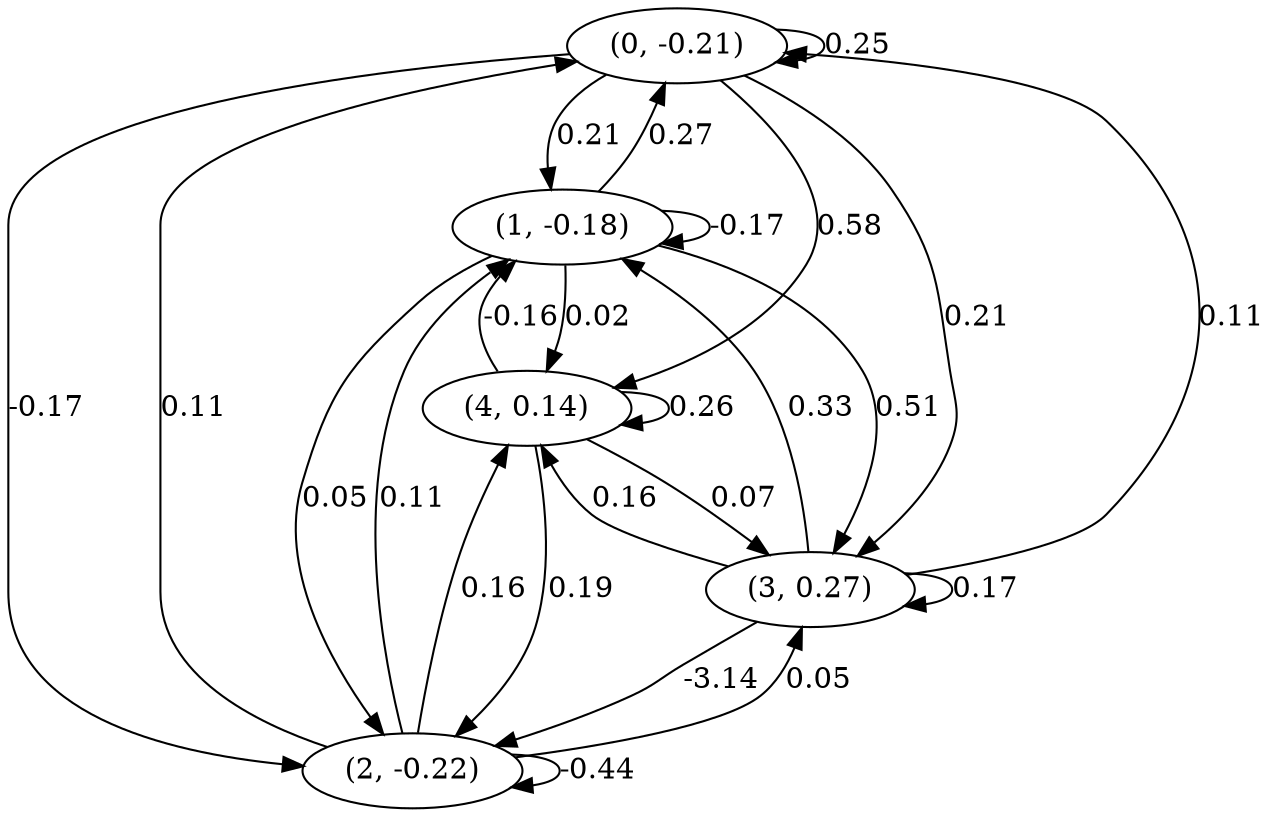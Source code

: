 digraph {
    0 [ label = "(0, -0.21)" ]
    1 [ label = "(1, -0.18)" ]
    2 [ label = "(2, -0.22)" ]
    3 [ label = "(3, 0.27)" ]
    4 [ label = "(4, 0.14)" ]
    0 -> 0 [ label = "0.25" ]
    1 -> 1 [ label = "-0.17" ]
    2 -> 2 [ label = "-0.44" ]
    3 -> 3 [ label = "0.17" ]
    4 -> 4 [ label = "0.26" ]
    1 -> 0 [ label = "0.27" ]
    2 -> 0 [ label = "0.11" ]
    3 -> 0 [ label = "0.11" ]
    0 -> 1 [ label = "0.21" ]
    2 -> 1 [ label = "0.11" ]
    3 -> 1 [ label = "0.33" ]
    4 -> 1 [ label = "-0.16" ]
    0 -> 2 [ label = "-0.17" ]
    1 -> 2 [ label = "0.05" ]
    3 -> 2 [ label = "-3.14" ]
    4 -> 2 [ label = "0.19" ]
    0 -> 3 [ label = "0.21" ]
    1 -> 3 [ label = "0.51" ]
    2 -> 3 [ label = "0.05" ]
    4 -> 3 [ label = "0.07" ]
    0 -> 4 [ label = "0.58" ]
    1 -> 4 [ label = "0.02" ]
    2 -> 4 [ label = "0.16" ]
    3 -> 4 [ label = "0.16" ]
}

